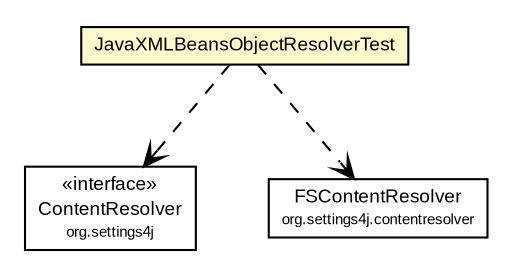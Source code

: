 #!/usr/local/bin/dot
#
# Class diagram 
# Generated by UMLGraph version R5_6-24-gf6e263 (http://www.umlgraph.org/)
#

digraph G {
	edge [fontname="arial",fontsize=10,labelfontname="arial",labelfontsize=10];
	node [fontname="arial",fontsize=10,shape=plaintext];
	nodesep=0.25;
	ranksep=0.5;
	// org.settings4j.objectresolver.JavaXMLBeansObjectResolverTest
	c1232 [label=<<table title="org.settings4j.objectresolver.JavaXMLBeansObjectResolverTest" border="0" cellborder="1" cellspacing="0" cellpadding="2" port="p" bgcolor="lemonChiffon" href="./JavaXMLBeansObjectResolverTest.html">
		<tr><td><table border="0" cellspacing="0" cellpadding="1">
<tr><td align="center" balign="center"> JavaXMLBeansObjectResolverTest </td></tr>
		</table></td></tr>
		</table>>, URL="./JavaXMLBeansObjectResolverTest.html", fontname="arial", fontcolor="black", fontsize=9.0];
	// org.settings4j.objectresolver.JavaXMLBeansObjectResolverTest DEPEND org.settings4j.ContentResolver
	c1232:p -> c1240:p [taillabel="", label="", headlabel="", fontname="arial", fontcolor="black", fontsize=10.0, color="black", arrowhead=open, style=dashed];
	// org.settings4j.objectresolver.JavaXMLBeansObjectResolverTest DEPEND org.settings4j.contentresolver.FSContentResolver
	c1232:p -> c1243:p [taillabel="", label="", headlabel="", fontname="arial", fontcolor="black", fontsize=10.0, color="black", arrowhead=open, style=dashed];
	// org.settings4j.contentresolver.FSContentResolver
	c1243 [label=<<table title="org.settings4j.contentresolver.FSContentResolver" border="0" cellborder="1" cellspacing="0" cellpadding="2" port="p">
		<tr><td><table border="0" cellspacing="0" cellpadding="1">
<tr><td align="center" balign="center"> FSContentResolver </td></tr>
<tr><td align="center" balign="center"><font point-size="7.0"> org.settings4j.contentresolver </font></td></tr>
		</table></td></tr>
		</table>>, URL="null", fontname="arial", fontcolor="black", fontsize=9.0];
	// org.settings4j.ContentResolver
	c1240 [label=<<table title="org.settings4j.ContentResolver" border="0" cellborder="1" cellspacing="0" cellpadding="2" port="p">
		<tr><td><table border="0" cellspacing="0" cellpadding="1">
<tr><td align="center" balign="center"> &#171;interface&#187; </td></tr>
<tr><td align="center" balign="center"> ContentResolver </td></tr>
<tr><td align="center" balign="center"><font point-size="7.0"> org.settings4j </font></td></tr>
		</table></td></tr>
		</table>>, URL="null", fontname="arial", fontcolor="black", fontsize=9.0];
}

